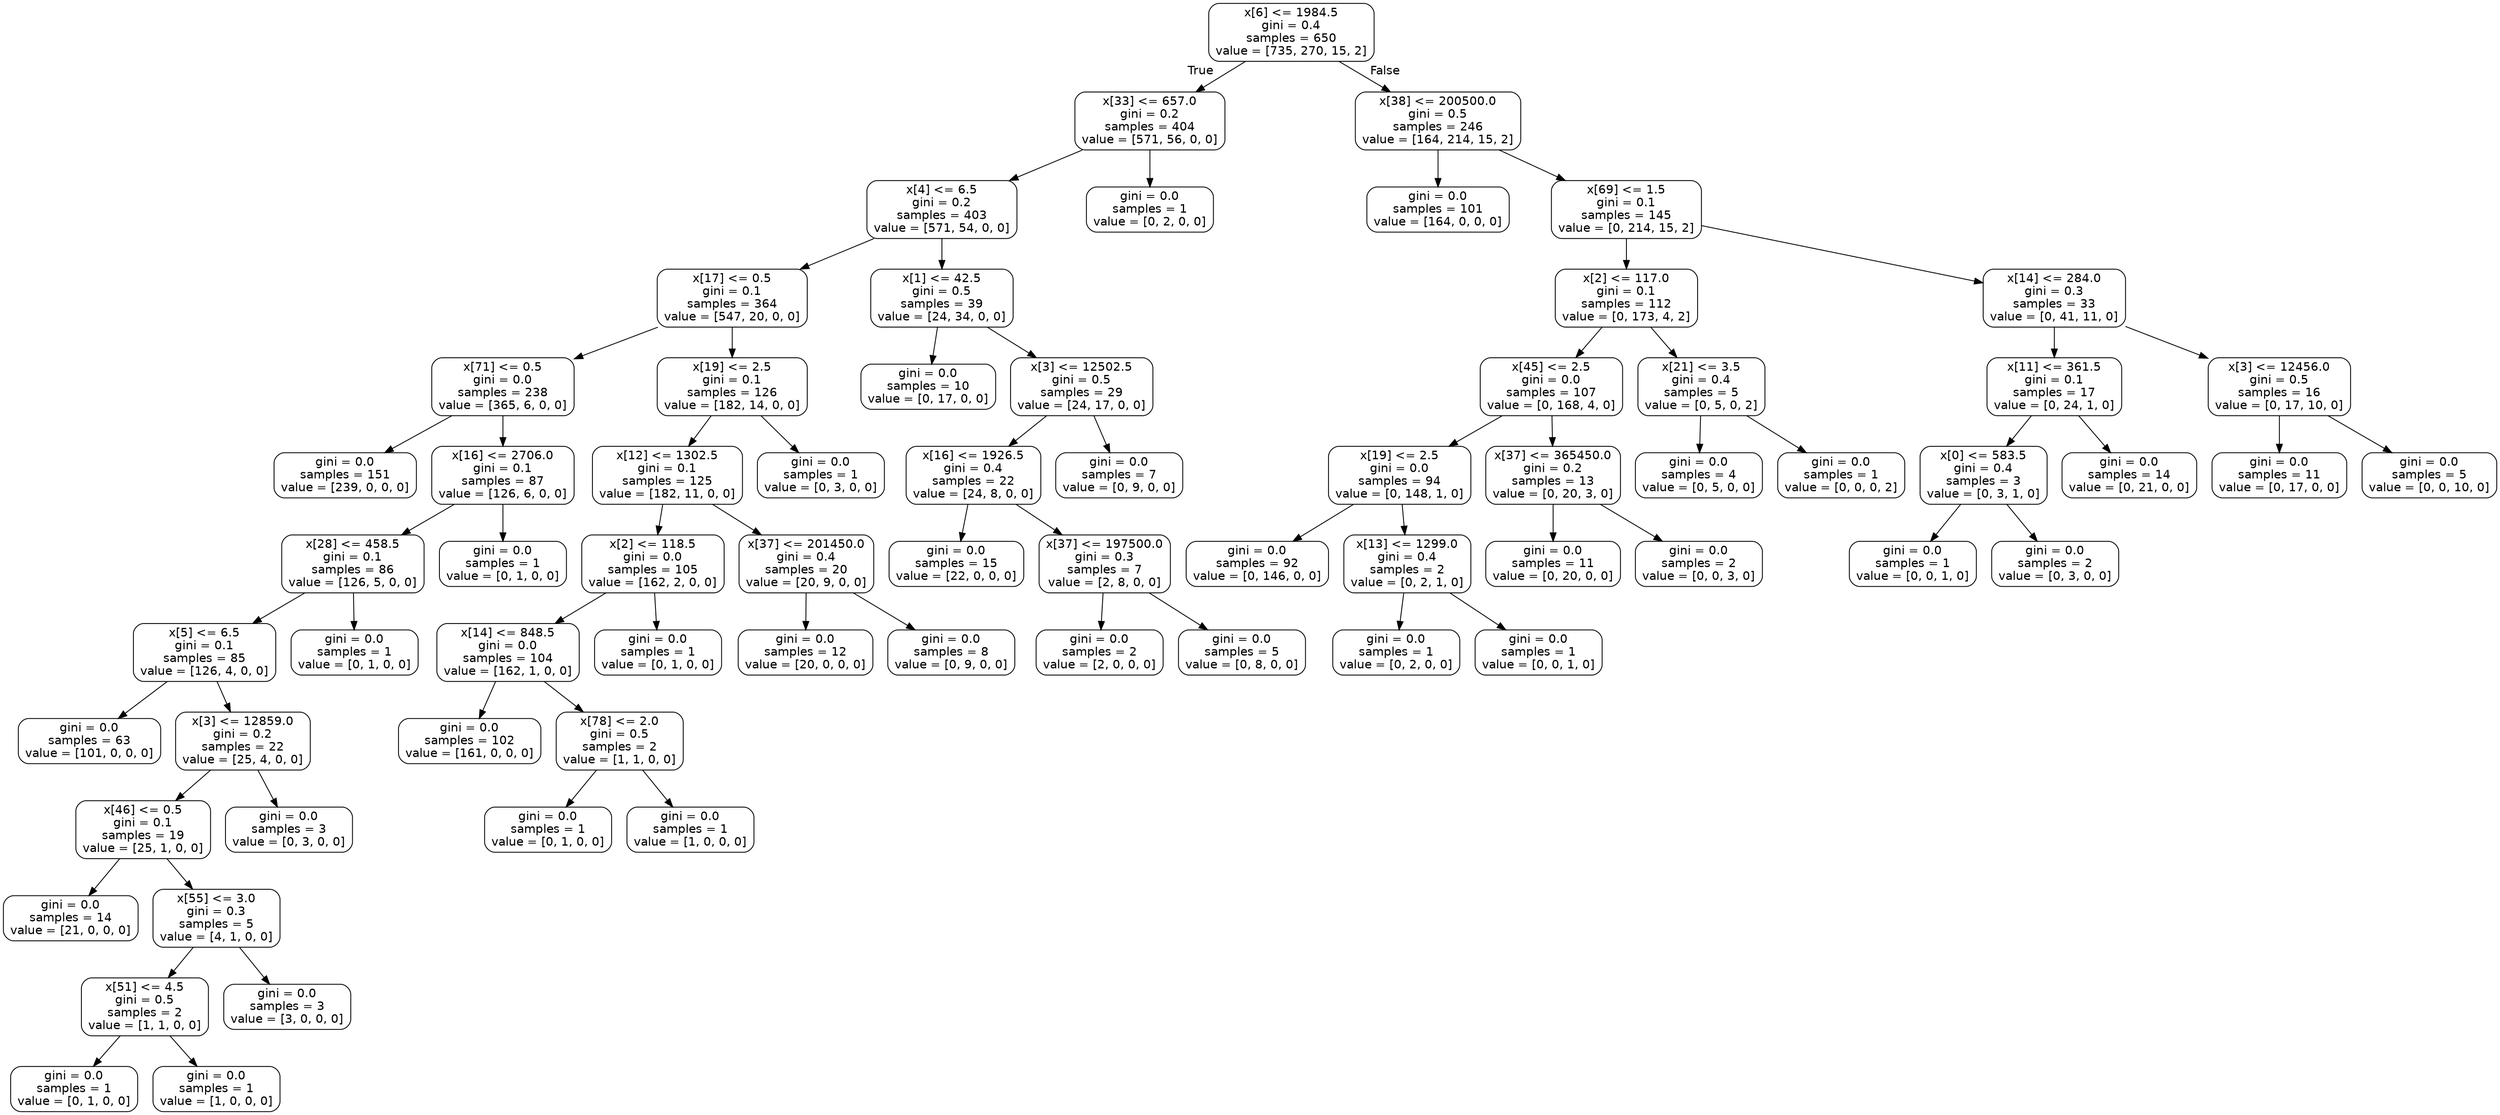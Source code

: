 digraph Tree {
node [shape=box, style="rounded", color="black", fontname="helvetica"] ;
edge [fontname="helvetica"] ;
0 [label="x[6] <= 1984.5\ngini = 0.4\nsamples = 650\nvalue = [735, 270, 15, 2]"] ;
1 [label="x[33] <= 657.0\ngini = 0.2\nsamples = 404\nvalue = [571, 56, 0, 0]"] ;
0 -> 1 [labeldistance=2.5, labelangle=45, headlabel="True"] ;
2 [label="x[4] <= 6.5\ngini = 0.2\nsamples = 403\nvalue = [571, 54, 0, 0]"] ;
1 -> 2 ;
3 [label="x[17] <= 0.5\ngini = 0.1\nsamples = 364\nvalue = [547, 20, 0, 0]"] ;
2 -> 3 ;
4 [label="x[71] <= 0.5\ngini = 0.0\nsamples = 238\nvalue = [365, 6, 0, 0]"] ;
3 -> 4 ;
5 [label="gini = 0.0\nsamples = 151\nvalue = [239, 0, 0, 0]"] ;
4 -> 5 ;
6 [label="x[16] <= 2706.0\ngini = 0.1\nsamples = 87\nvalue = [126, 6, 0, 0]"] ;
4 -> 6 ;
7 [label="x[28] <= 458.5\ngini = 0.1\nsamples = 86\nvalue = [126, 5, 0, 0]"] ;
6 -> 7 ;
8 [label="x[5] <= 6.5\ngini = 0.1\nsamples = 85\nvalue = [126, 4, 0, 0]"] ;
7 -> 8 ;
9 [label="gini = 0.0\nsamples = 63\nvalue = [101, 0, 0, 0]"] ;
8 -> 9 ;
10 [label="x[3] <= 12859.0\ngini = 0.2\nsamples = 22\nvalue = [25, 4, 0, 0]"] ;
8 -> 10 ;
11 [label="x[46] <= 0.5\ngini = 0.1\nsamples = 19\nvalue = [25, 1, 0, 0]"] ;
10 -> 11 ;
12 [label="gini = 0.0\nsamples = 14\nvalue = [21, 0, 0, 0]"] ;
11 -> 12 ;
13 [label="x[55] <= 3.0\ngini = 0.3\nsamples = 5\nvalue = [4, 1, 0, 0]"] ;
11 -> 13 ;
14 [label="x[51] <= 4.5\ngini = 0.5\nsamples = 2\nvalue = [1, 1, 0, 0]"] ;
13 -> 14 ;
15 [label="gini = 0.0\nsamples = 1\nvalue = [0, 1, 0, 0]"] ;
14 -> 15 ;
16 [label="gini = 0.0\nsamples = 1\nvalue = [1, 0, 0, 0]"] ;
14 -> 16 ;
17 [label="gini = 0.0\nsamples = 3\nvalue = [3, 0, 0, 0]"] ;
13 -> 17 ;
18 [label="gini = 0.0\nsamples = 3\nvalue = [0, 3, 0, 0]"] ;
10 -> 18 ;
19 [label="gini = 0.0\nsamples = 1\nvalue = [0, 1, 0, 0]"] ;
7 -> 19 ;
20 [label="gini = 0.0\nsamples = 1\nvalue = [0, 1, 0, 0]"] ;
6 -> 20 ;
21 [label="x[19] <= 2.5\ngini = 0.1\nsamples = 126\nvalue = [182, 14, 0, 0]"] ;
3 -> 21 ;
22 [label="x[12] <= 1302.5\ngini = 0.1\nsamples = 125\nvalue = [182, 11, 0, 0]"] ;
21 -> 22 ;
23 [label="x[2] <= 118.5\ngini = 0.0\nsamples = 105\nvalue = [162, 2, 0, 0]"] ;
22 -> 23 ;
24 [label="x[14] <= 848.5\ngini = 0.0\nsamples = 104\nvalue = [162, 1, 0, 0]"] ;
23 -> 24 ;
25 [label="gini = 0.0\nsamples = 102\nvalue = [161, 0, 0, 0]"] ;
24 -> 25 ;
26 [label="x[78] <= 2.0\ngini = 0.5\nsamples = 2\nvalue = [1, 1, 0, 0]"] ;
24 -> 26 ;
27 [label="gini = 0.0\nsamples = 1\nvalue = [0, 1, 0, 0]"] ;
26 -> 27 ;
28 [label="gini = 0.0\nsamples = 1\nvalue = [1, 0, 0, 0]"] ;
26 -> 28 ;
29 [label="gini = 0.0\nsamples = 1\nvalue = [0, 1, 0, 0]"] ;
23 -> 29 ;
30 [label="x[37] <= 201450.0\ngini = 0.4\nsamples = 20\nvalue = [20, 9, 0, 0]"] ;
22 -> 30 ;
31 [label="gini = 0.0\nsamples = 12\nvalue = [20, 0, 0, 0]"] ;
30 -> 31 ;
32 [label="gini = 0.0\nsamples = 8\nvalue = [0, 9, 0, 0]"] ;
30 -> 32 ;
33 [label="gini = 0.0\nsamples = 1\nvalue = [0, 3, 0, 0]"] ;
21 -> 33 ;
34 [label="x[1] <= 42.5\ngini = 0.5\nsamples = 39\nvalue = [24, 34, 0, 0]"] ;
2 -> 34 ;
35 [label="gini = 0.0\nsamples = 10\nvalue = [0, 17, 0, 0]"] ;
34 -> 35 ;
36 [label="x[3] <= 12502.5\ngini = 0.5\nsamples = 29\nvalue = [24, 17, 0, 0]"] ;
34 -> 36 ;
37 [label="x[16] <= 1926.5\ngini = 0.4\nsamples = 22\nvalue = [24, 8, 0, 0]"] ;
36 -> 37 ;
38 [label="gini = 0.0\nsamples = 15\nvalue = [22, 0, 0, 0]"] ;
37 -> 38 ;
39 [label="x[37] <= 197500.0\ngini = 0.3\nsamples = 7\nvalue = [2, 8, 0, 0]"] ;
37 -> 39 ;
40 [label="gini = 0.0\nsamples = 2\nvalue = [2, 0, 0, 0]"] ;
39 -> 40 ;
41 [label="gini = 0.0\nsamples = 5\nvalue = [0, 8, 0, 0]"] ;
39 -> 41 ;
42 [label="gini = 0.0\nsamples = 7\nvalue = [0, 9, 0, 0]"] ;
36 -> 42 ;
43 [label="gini = 0.0\nsamples = 1\nvalue = [0, 2, 0, 0]"] ;
1 -> 43 ;
44 [label="x[38] <= 200500.0\ngini = 0.5\nsamples = 246\nvalue = [164, 214, 15, 2]"] ;
0 -> 44 [labeldistance=2.5, labelangle=-45, headlabel="False"] ;
45 [label="gini = 0.0\nsamples = 101\nvalue = [164, 0, 0, 0]"] ;
44 -> 45 ;
46 [label="x[69] <= 1.5\ngini = 0.1\nsamples = 145\nvalue = [0, 214, 15, 2]"] ;
44 -> 46 ;
47 [label="x[2] <= 117.0\ngini = 0.1\nsamples = 112\nvalue = [0, 173, 4, 2]"] ;
46 -> 47 ;
48 [label="x[45] <= 2.5\ngini = 0.0\nsamples = 107\nvalue = [0, 168, 4, 0]"] ;
47 -> 48 ;
49 [label="x[19] <= 2.5\ngini = 0.0\nsamples = 94\nvalue = [0, 148, 1, 0]"] ;
48 -> 49 ;
50 [label="gini = 0.0\nsamples = 92\nvalue = [0, 146, 0, 0]"] ;
49 -> 50 ;
51 [label="x[13] <= 1299.0\ngini = 0.4\nsamples = 2\nvalue = [0, 2, 1, 0]"] ;
49 -> 51 ;
52 [label="gini = 0.0\nsamples = 1\nvalue = [0, 2, 0, 0]"] ;
51 -> 52 ;
53 [label="gini = 0.0\nsamples = 1\nvalue = [0, 0, 1, 0]"] ;
51 -> 53 ;
54 [label="x[37] <= 365450.0\ngini = 0.2\nsamples = 13\nvalue = [0, 20, 3, 0]"] ;
48 -> 54 ;
55 [label="gini = 0.0\nsamples = 11\nvalue = [0, 20, 0, 0]"] ;
54 -> 55 ;
56 [label="gini = 0.0\nsamples = 2\nvalue = [0, 0, 3, 0]"] ;
54 -> 56 ;
57 [label="x[21] <= 3.5\ngini = 0.4\nsamples = 5\nvalue = [0, 5, 0, 2]"] ;
47 -> 57 ;
58 [label="gini = 0.0\nsamples = 4\nvalue = [0, 5, 0, 0]"] ;
57 -> 58 ;
59 [label="gini = 0.0\nsamples = 1\nvalue = [0, 0, 0, 2]"] ;
57 -> 59 ;
60 [label="x[14] <= 284.0\ngini = 0.3\nsamples = 33\nvalue = [0, 41, 11, 0]"] ;
46 -> 60 ;
61 [label="x[11] <= 361.5\ngini = 0.1\nsamples = 17\nvalue = [0, 24, 1, 0]"] ;
60 -> 61 ;
62 [label="x[0] <= 583.5\ngini = 0.4\nsamples = 3\nvalue = [0, 3, 1, 0]"] ;
61 -> 62 ;
63 [label="gini = 0.0\nsamples = 1\nvalue = [0, 0, 1, 0]"] ;
62 -> 63 ;
64 [label="gini = 0.0\nsamples = 2\nvalue = [0, 3, 0, 0]"] ;
62 -> 64 ;
65 [label="gini = 0.0\nsamples = 14\nvalue = [0, 21, 0, 0]"] ;
61 -> 65 ;
66 [label="x[3] <= 12456.0\ngini = 0.5\nsamples = 16\nvalue = [0, 17, 10, 0]"] ;
60 -> 66 ;
67 [label="gini = 0.0\nsamples = 11\nvalue = [0, 17, 0, 0]"] ;
66 -> 67 ;
68 [label="gini = 0.0\nsamples = 5\nvalue = [0, 0, 10, 0]"] ;
66 -> 68 ;
}
